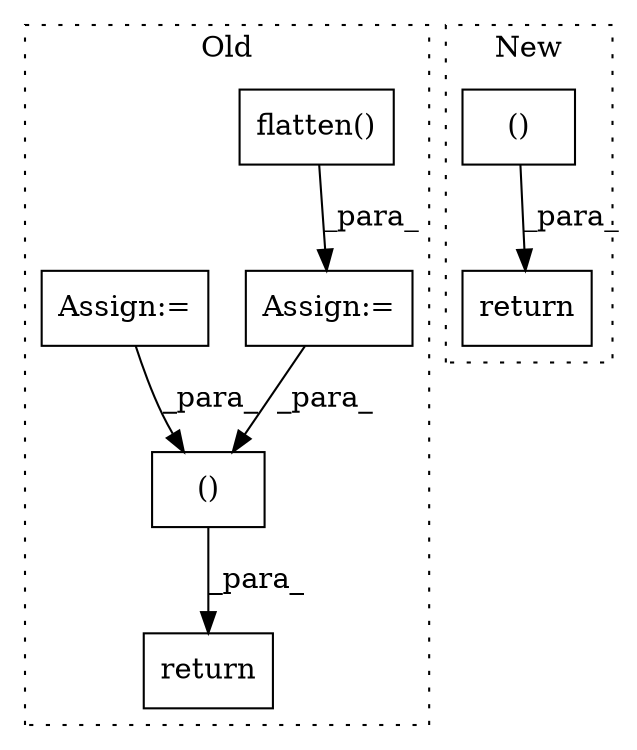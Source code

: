 digraph G {
subgraph cluster0 {
1 [label="flatten()" a="75" s="4979" l="38" shape="box"];
3 [label="Assign:=" a="68" s="4976" l="3" shape="box"];
4 [label="()" a="54" s="5365" l="12" shape="box"];
6 [label="return" a="93" s="5356" l="7" shape="box"];
7 [label="Assign:=" a="68" s="5246" l="3" shape="box"];
label = "Old";
style="dotted";
}
subgraph cluster1 {
2 [label="()" a="54" s="5198" l="3" shape="box"];
5 [label="return" a="93" s="5190" l="7" shape="box"];
label = "New";
style="dotted";
}
1 -> 3 [label="_para_"];
2 -> 5 [label="_para_"];
3 -> 4 [label="_para_"];
4 -> 6 [label="_para_"];
7 -> 4 [label="_para_"];
}